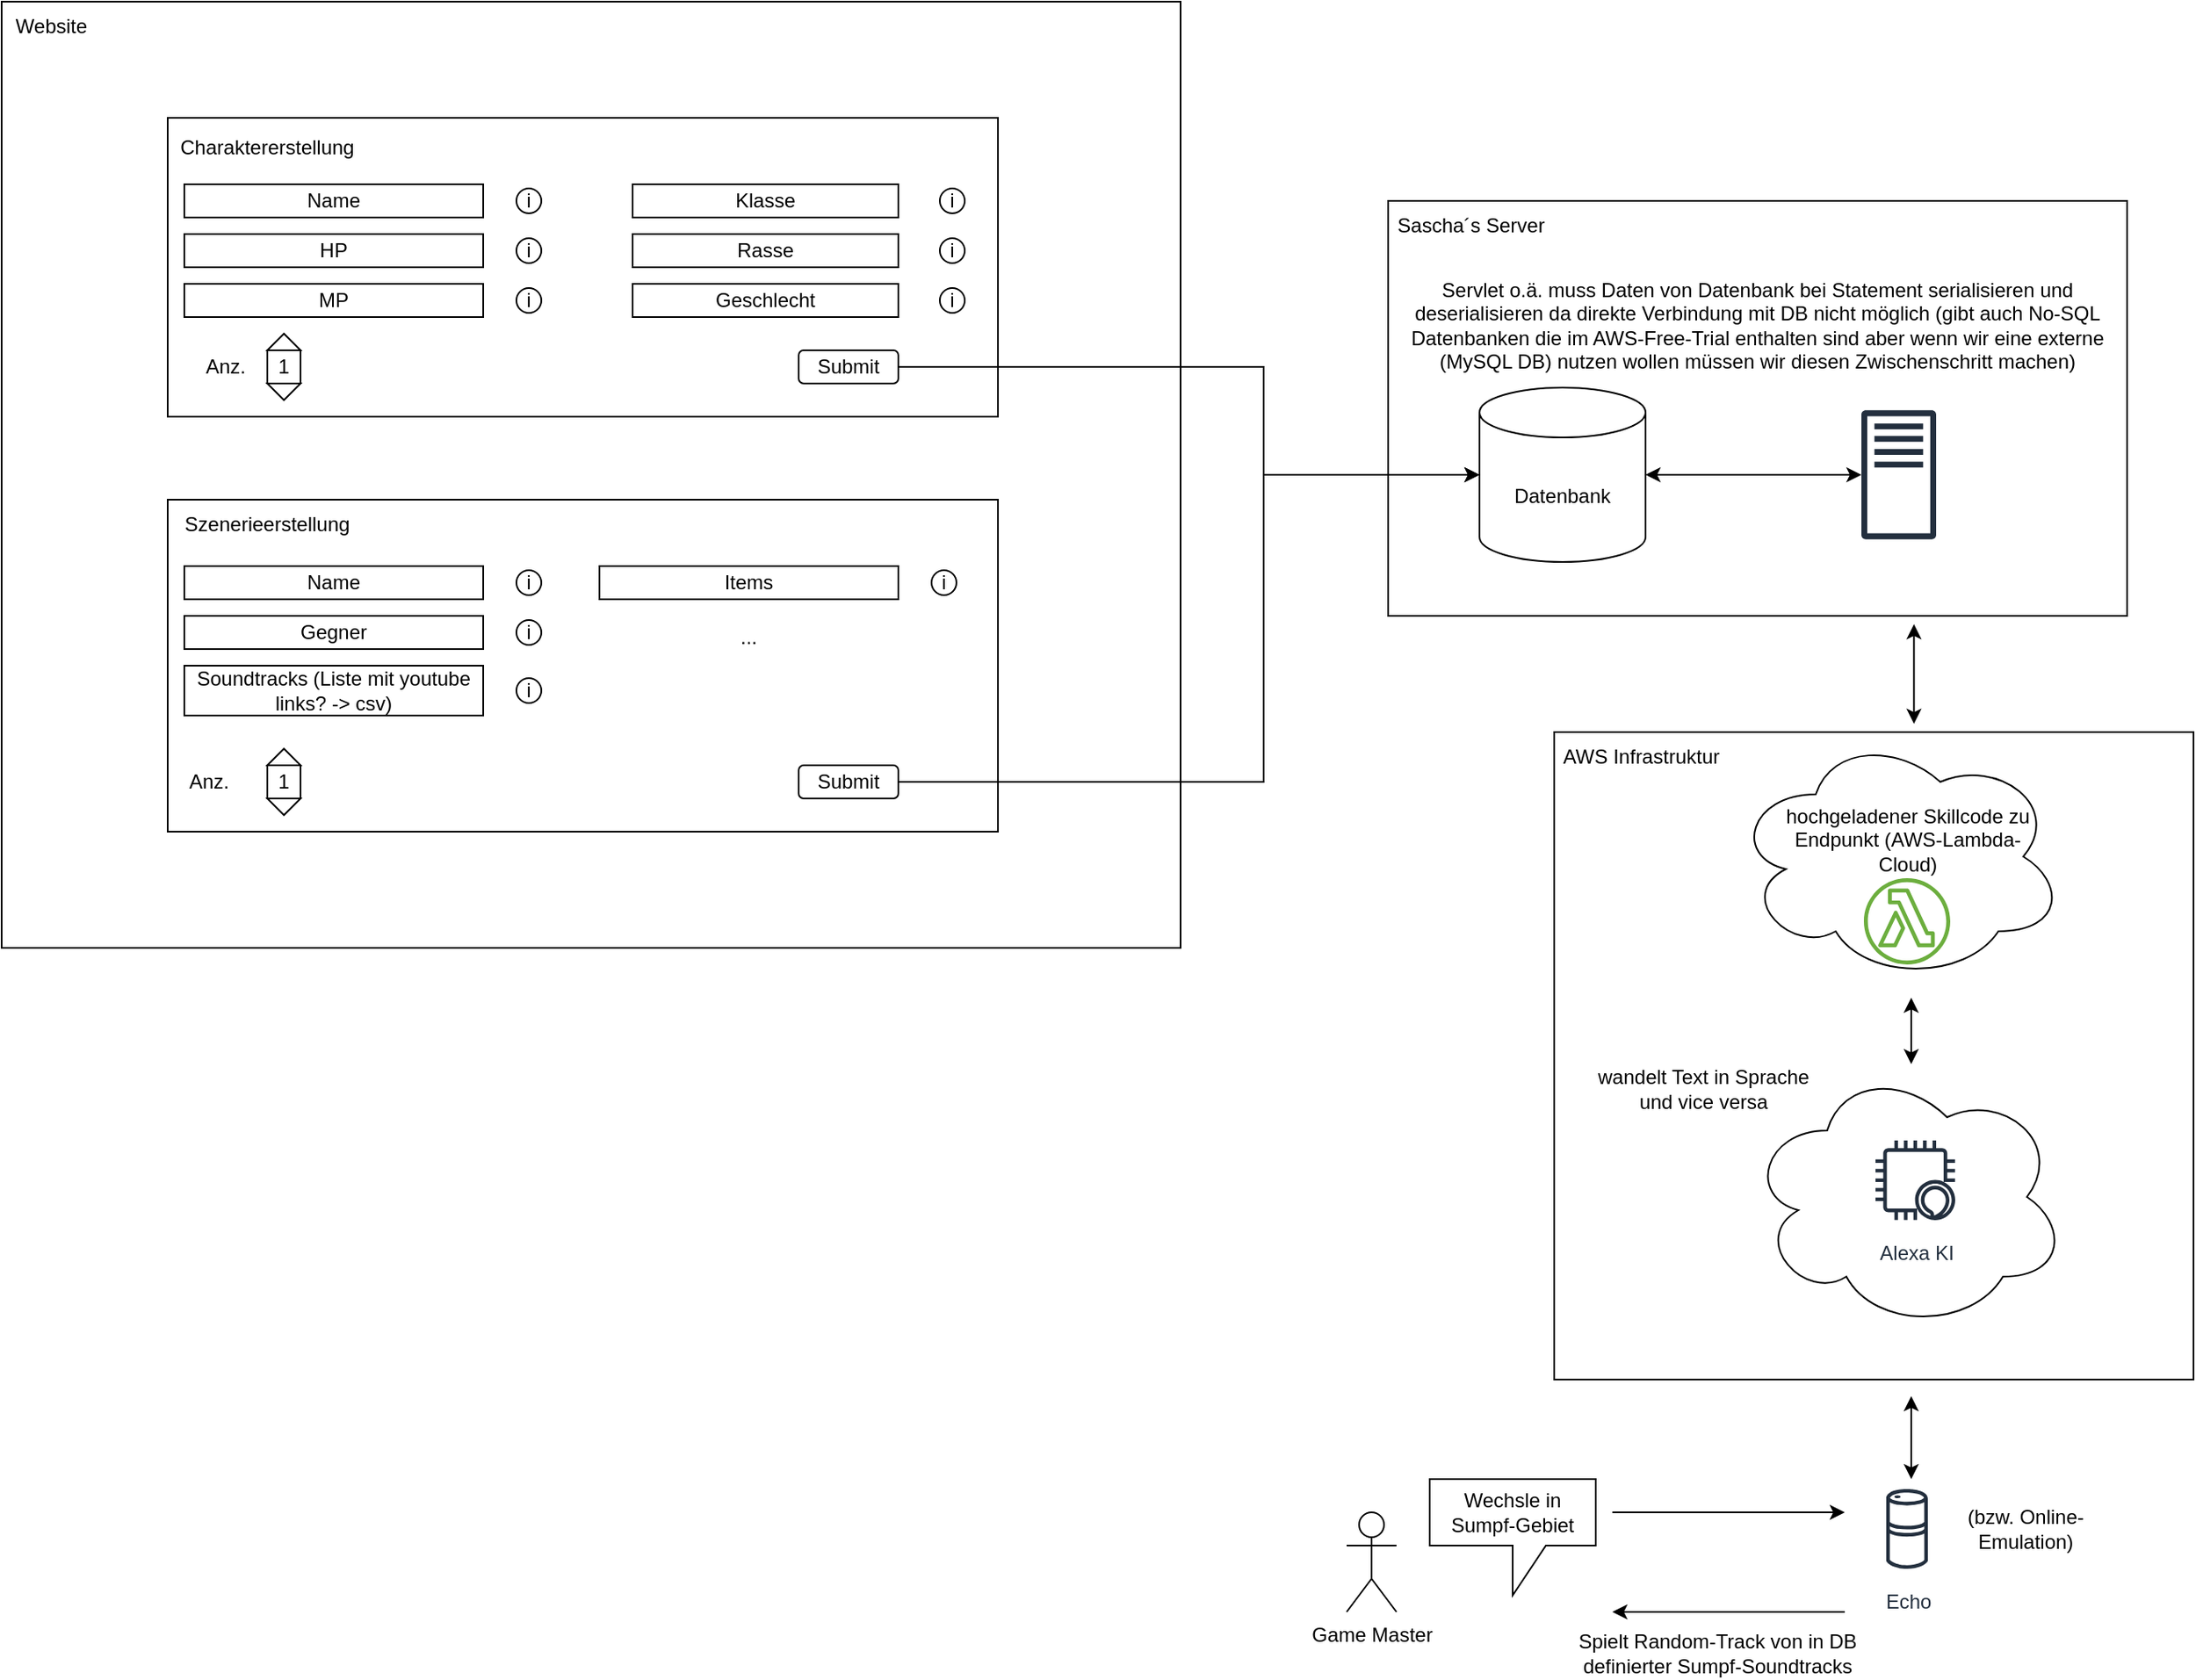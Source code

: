<mxfile version="15.6.3" type="device"><diagram id="NMrOoYdxhNcqmNpjo37o" name="Page-1"><mxGraphModel dx="1422" dy="767" grid="1" gridSize="10" guides="1" tooltips="1" connect="1" arrows="1" fold="1" page="1" pageScale="1" pageWidth="827" pageHeight="1169" math="0" shadow="0"><root><mxCell id="0"/><mxCell id="1" parent="0"/><mxCell id="cZ3IaTaFwaz0GYdlZuzJ-68" value="" style="rounded=0;whiteSpace=wrap;html=1;" vertex="1" parent="1"><mxGeometry x="1005" y="470" width="385" height="390" as="geometry"/></mxCell><mxCell id="cZ3IaTaFwaz0GYdlZuzJ-60" value="" style="ellipse;shape=cloud;whiteSpace=wrap;html=1;" vertex="1" parent="1"><mxGeometry x="1121.25" y="670" width="192.5" height="160" as="geometry"/></mxCell><mxCell id="cZ3IaTaFwaz0GYdlZuzJ-54" value="" style="ellipse;shape=cloud;whiteSpace=wrap;html=1;" vertex="1" parent="1"><mxGeometry x="1112.5" y="470" width="200" height="150" as="geometry"/></mxCell><mxCell id="cZ3IaTaFwaz0GYdlZuzJ-48" value="" style="rounded=0;whiteSpace=wrap;html=1;" vertex="1" parent="1"><mxGeometry x="905" y="150" width="445" height="250" as="geometry"/></mxCell><mxCell id="cZ3IaTaFwaz0GYdlZuzJ-23" value="" style="rounded=0;whiteSpace=wrap;html=1;" vertex="1" parent="1"><mxGeometry x="70" y="30" width="710" height="570" as="geometry"/></mxCell><mxCell id="cZ3IaTaFwaz0GYdlZuzJ-2" value="" style="rounded=0;whiteSpace=wrap;html=1;" vertex="1" parent="1"><mxGeometry x="170" y="100" width="500" height="180" as="geometry"/></mxCell><mxCell id="cZ3IaTaFwaz0GYdlZuzJ-3" value="Name" style="rounded=0;whiteSpace=wrap;html=1;" vertex="1" parent="1"><mxGeometry x="180" y="140" width="180" height="20" as="geometry"/></mxCell><mxCell id="cZ3IaTaFwaz0GYdlZuzJ-4" value="&lt;div&gt;Charaktererstellung&lt;/div&gt;&lt;div&gt;&lt;br&gt;&lt;/div&gt;" style="text;html=1;strokeColor=none;fillColor=none;align=center;verticalAlign=middle;whiteSpace=wrap;rounded=0;" vertex="1" parent="1"><mxGeometry x="200" y="110" width="60" height="30" as="geometry"/></mxCell><mxCell id="cZ3IaTaFwaz0GYdlZuzJ-6" value="HP" style="rounded=0;whiteSpace=wrap;html=1;" vertex="1" parent="1"><mxGeometry x="180" y="170" width="180" height="20" as="geometry"/></mxCell><mxCell id="cZ3IaTaFwaz0GYdlZuzJ-8" value="MP" style="rounded=0;whiteSpace=wrap;html=1;" vertex="1" parent="1"><mxGeometry x="180" y="200" width="180" height="20" as="geometry"/></mxCell><mxCell id="cZ3IaTaFwaz0GYdlZuzJ-9" value="Rasse" style="rounded=0;whiteSpace=wrap;html=1;" vertex="1" parent="1"><mxGeometry x="450" y="170" width="160" height="20" as="geometry"/></mxCell><mxCell id="cZ3IaTaFwaz0GYdlZuzJ-10" value="Klasse" style="rounded=0;whiteSpace=wrap;html=1;" vertex="1" parent="1"><mxGeometry x="450" y="140" width="160" height="20" as="geometry"/></mxCell><mxCell id="cZ3IaTaFwaz0GYdlZuzJ-11" value="Geschlecht" style="rounded=0;whiteSpace=wrap;html=1;" vertex="1" parent="1"><mxGeometry x="450" y="200" width="160" height="20" as="geometry"/></mxCell><mxCell id="cZ3IaTaFwaz0GYdlZuzJ-12" value="1" style="rounded=0;whiteSpace=wrap;html=1;" vertex="1" parent="1"><mxGeometry x="230" y="240" width="20" height="20" as="geometry"/></mxCell><mxCell id="cZ3IaTaFwaz0GYdlZuzJ-13" value="" style="triangle;whiteSpace=wrap;html=1;direction=north;" vertex="1" parent="1"><mxGeometry x="230" y="230" width="20" height="10" as="geometry"/></mxCell><mxCell id="cZ3IaTaFwaz0GYdlZuzJ-14" value="" style="triangle;whiteSpace=wrap;html=1;direction=south;" vertex="1" parent="1"><mxGeometry x="230" y="260" width="20" height="10" as="geometry"/></mxCell><mxCell id="cZ3IaTaFwaz0GYdlZuzJ-15" value="Anz." style="text;html=1;strokeColor=none;fillColor=none;align=center;verticalAlign=middle;whiteSpace=wrap;rounded=0;" vertex="1" parent="1"><mxGeometry x="190" y="240" width="30" height="20" as="geometry"/></mxCell><mxCell id="cZ3IaTaFwaz0GYdlZuzJ-16" value="i" style="ellipse;whiteSpace=wrap;html=1;aspect=fixed;" vertex="1" parent="1"><mxGeometry x="380" y="142.5" width="15" height="15" as="geometry"/></mxCell><mxCell id="cZ3IaTaFwaz0GYdlZuzJ-17" value="i" style="ellipse;whiteSpace=wrap;html=1;aspect=fixed;" vertex="1" parent="1"><mxGeometry x="635" y="202.5" width="15" height="15" as="geometry"/></mxCell><mxCell id="cZ3IaTaFwaz0GYdlZuzJ-18" value="i" style="ellipse;whiteSpace=wrap;html=1;aspect=fixed;" vertex="1" parent="1"><mxGeometry x="635" y="142.5" width="15" height="15" as="geometry"/></mxCell><mxCell id="cZ3IaTaFwaz0GYdlZuzJ-19" value="i" style="ellipse;whiteSpace=wrap;html=1;aspect=fixed;" vertex="1" parent="1"><mxGeometry x="635" y="172.5" width="15" height="15" as="geometry"/></mxCell><mxCell id="cZ3IaTaFwaz0GYdlZuzJ-20" value="i" style="ellipse;whiteSpace=wrap;html=1;aspect=fixed;" vertex="1" parent="1"><mxGeometry x="380" y="172.5" width="15" height="15" as="geometry"/></mxCell><mxCell id="cZ3IaTaFwaz0GYdlZuzJ-21" value="i" style="ellipse;whiteSpace=wrap;html=1;aspect=fixed;" vertex="1" parent="1"><mxGeometry x="380" y="202.5" width="15" height="15" as="geometry"/></mxCell><mxCell id="cZ3IaTaFwaz0GYdlZuzJ-22" value="Submit" style="rounded=1;whiteSpace=wrap;html=1;" vertex="1" parent="1"><mxGeometry x="550" y="240" width="60" height="20" as="geometry"/></mxCell><mxCell id="cZ3IaTaFwaz0GYdlZuzJ-24" value="Website" style="text;html=1;strokeColor=none;fillColor=none;align=center;verticalAlign=middle;whiteSpace=wrap;rounded=0;" vertex="1" parent="1"><mxGeometry x="70" y="30" width="60" height="30" as="geometry"/></mxCell><mxCell id="cZ3IaTaFwaz0GYdlZuzJ-26" value="" style="rounded=0;whiteSpace=wrap;html=1;" vertex="1" parent="1"><mxGeometry x="170" y="330" width="500" height="200" as="geometry"/></mxCell><mxCell id="cZ3IaTaFwaz0GYdlZuzJ-27" value="Szenerieerstellung" style="text;html=1;strokeColor=none;fillColor=none;align=center;verticalAlign=middle;whiteSpace=wrap;rounded=0;" vertex="1" parent="1"><mxGeometry x="200" y="330" width="60" height="30" as="geometry"/></mxCell><mxCell id="cZ3IaTaFwaz0GYdlZuzJ-28" value="Name" style="rounded=0;whiteSpace=wrap;html=1;" vertex="1" parent="1"><mxGeometry x="180" y="370" width="180" height="20" as="geometry"/></mxCell><mxCell id="cZ3IaTaFwaz0GYdlZuzJ-29" value="Gegner" style="rounded=0;whiteSpace=wrap;html=1;" vertex="1" parent="1"><mxGeometry x="180" y="400" width="180" height="20" as="geometry"/></mxCell><mxCell id="cZ3IaTaFwaz0GYdlZuzJ-30" value="Soundtracks (Liste mit youtube links? -&amp;gt; csv)" style="rounded=0;whiteSpace=wrap;html=1;" vertex="1" parent="1"><mxGeometry x="180" y="430" width="180" height="30" as="geometry"/></mxCell><mxCell id="cZ3IaTaFwaz0GYdlZuzJ-32" value="Items" style="rounded=0;whiteSpace=wrap;html=1;" vertex="1" parent="1"><mxGeometry x="430" y="370" width="180" height="20" as="geometry"/></mxCell><mxCell id="cZ3IaTaFwaz0GYdlZuzJ-33" value="i" style="ellipse;whiteSpace=wrap;html=1;aspect=fixed;" vertex="1" parent="1"><mxGeometry x="380" y="372.5" width="15" height="15" as="geometry"/></mxCell><mxCell id="cZ3IaTaFwaz0GYdlZuzJ-34" value="i" style="ellipse;whiteSpace=wrap;html=1;aspect=fixed;" vertex="1" parent="1"><mxGeometry x="380" y="402.5" width="15" height="15" as="geometry"/></mxCell><mxCell id="cZ3IaTaFwaz0GYdlZuzJ-35" value="i" style="ellipse;whiteSpace=wrap;html=1;aspect=fixed;" vertex="1" parent="1"><mxGeometry x="380" y="437.5" width="15" height="15" as="geometry"/></mxCell><mxCell id="cZ3IaTaFwaz0GYdlZuzJ-36" value="i" style="ellipse;whiteSpace=wrap;html=1;aspect=fixed;" vertex="1" parent="1"><mxGeometry x="630" y="372.5" width="15" height="15" as="geometry"/></mxCell><mxCell id="cZ3IaTaFwaz0GYdlZuzJ-37" value="Anz." style="text;html=1;strokeColor=none;fillColor=none;align=center;verticalAlign=middle;whiteSpace=wrap;rounded=0;" vertex="1" parent="1"><mxGeometry x="180" y="490" width="30" height="20" as="geometry"/></mxCell><mxCell id="cZ3IaTaFwaz0GYdlZuzJ-39" value="1" style="rounded=0;whiteSpace=wrap;html=1;" vertex="1" parent="1"><mxGeometry x="230" y="490" width="20" height="20" as="geometry"/></mxCell><mxCell id="cZ3IaTaFwaz0GYdlZuzJ-40" value="" style="triangle;whiteSpace=wrap;html=1;direction=north;" vertex="1" parent="1"><mxGeometry x="230" y="480" width="20" height="10" as="geometry"/></mxCell><mxCell id="cZ3IaTaFwaz0GYdlZuzJ-41" value="" style="triangle;whiteSpace=wrap;html=1;direction=south;" vertex="1" parent="1"><mxGeometry x="230" y="510" width="20" height="10" as="geometry"/></mxCell><mxCell id="cZ3IaTaFwaz0GYdlZuzJ-42" value="Submit" style="rounded=1;whiteSpace=wrap;html=1;" vertex="1" parent="1"><mxGeometry x="550" y="490" width="60" height="20" as="geometry"/></mxCell><mxCell id="cZ3IaTaFwaz0GYdlZuzJ-43" value="..." style="text;html=1;strokeColor=none;fillColor=none;align=center;verticalAlign=middle;whiteSpace=wrap;rounded=0;" vertex="1" parent="1"><mxGeometry x="430" y="405" width="180" height="15" as="geometry"/></mxCell><mxCell id="cZ3IaTaFwaz0GYdlZuzJ-44" value="Datenbank" style="shape=cylinder3;whiteSpace=wrap;html=1;boundedLbl=1;backgroundOutline=1;size=15;" vertex="1" parent="1"><mxGeometry x="960" y="262.5" width="100" height="105" as="geometry"/></mxCell><mxCell id="cZ3IaTaFwaz0GYdlZuzJ-45" value="" style="endArrow=classic;html=1;rounded=0;exitX=1;exitY=0.5;exitDx=0;exitDy=0;entryX=0;entryY=0.5;entryDx=0;entryDy=0;entryPerimeter=0;" edge="1" parent="1" source="cZ3IaTaFwaz0GYdlZuzJ-22" target="cZ3IaTaFwaz0GYdlZuzJ-44"><mxGeometry width="50" height="50" relative="1" as="geometry"><mxPoint x="830" y="350" as="sourcePoint"/><mxPoint x="880" y="250" as="targetPoint"/><Array as="points"><mxPoint x="830" y="250"/><mxPoint x="830" y="315"/></Array></mxGeometry></mxCell><mxCell id="cZ3IaTaFwaz0GYdlZuzJ-47" value="" style="endArrow=classic;html=1;rounded=0;entryX=0;entryY=0.5;entryDx=0;entryDy=0;entryPerimeter=0;exitX=1;exitY=0.5;exitDx=0;exitDy=0;" edge="1" parent="1" source="cZ3IaTaFwaz0GYdlZuzJ-42" target="cZ3IaTaFwaz0GYdlZuzJ-44"><mxGeometry width="50" height="50" relative="1" as="geometry"><mxPoint x="970" y="570" as="sourcePoint"/><mxPoint x="1020" y="520" as="targetPoint"/><Array as="points"><mxPoint x="830" y="500"/><mxPoint x="830" y="315"/></Array></mxGeometry></mxCell><mxCell id="cZ3IaTaFwaz0GYdlZuzJ-49" value="Sascha´s Server" style="text;html=1;strokeColor=none;fillColor=none;align=center;verticalAlign=middle;whiteSpace=wrap;rounded=0;" vertex="1" parent="1"><mxGeometry x="905" y="150" width="100" height="30" as="geometry"/></mxCell><mxCell id="cZ3IaTaFwaz0GYdlZuzJ-50" value="" style="sketch=0;outlineConnect=0;fontColor=#232F3E;gradientColor=none;fillColor=#232F3E;strokeColor=none;dashed=0;verticalLabelPosition=bottom;verticalAlign=top;align=center;html=1;fontSize=12;fontStyle=0;aspect=fixed;pointerEvents=1;shape=mxgraph.aws4.traditional_server;" vertex="1" parent="1"><mxGeometry x="1190" y="276" width="45" height="78" as="geometry"/></mxCell><mxCell id="cZ3IaTaFwaz0GYdlZuzJ-51" value="" style="endArrow=classic;startArrow=classic;html=1;rounded=0;exitX=1;exitY=0.5;exitDx=0;exitDy=0;exitPerimeter=0;" edge="1" parent="1" source="cZ3IaTaFwaz0GYdlZuzJ-44" target="cZ3IaTaFwaz0GYdlZuzJ-50"><mxGeometry width="50" height="50" relative="1" as="geometry"><mxPoint x="1140" y="550" as="sourcePoint"/><mxPoint x="1190" y="500" as="targetPoint"/></mxGeometry></mxCell><mxCell id="cZ3IaTaFwaz0GYdlZuzJ-52" value="Servlet o.ä. muss Daten von Datenbank bei Statement serialisieren und deserialisieren da direkte Verbindung mit DB nicht möglich (gibt auch No-SQL Datenbanken die im AWS-Free-Trial enthalten sind aber wenn wir eine externe (MySQL DB) nutzen wollen müssen wir diesen Zwischenschritt machen)" style="text;html=1;strokeColor=none;fillColor=none;align=center;verticalAlign=middle;whiteSpace=wrap;rounded=0;" vertex="1" parent="1"><mxGeometry x="905" y="210" width="445" height="30" as="geometry"/></mxCell><mxCell id="cZ3IaTaFwaz0GYdlZuzJ-53" value="" style="sketch=0;outlineConnect=0;fontColor=#232F3E;gradientColor=none;fillColor=#6CAE3E;strokeColor=none;dashed=0;verticalLabelPosition=bottom;verticalAlign=top;align=center;html=1;fontSize=12;fontStyle=0;aspect=fixed;pointerEvents=1;shape=mxgraph.aws4.lambda_function;" vertex="1" parent="1"><mxGeometry x="1191.5" y="558" width="52" height="52" as="geometry"/></mxCell><mxCell id="cZ3IaTaFwaz0GYdlZuzJ-56" value="" style="endArrow=classic;startArrow=classic;html=1;rounded=0;" edge="1" parent="1"><mxGeometry width="50" height="50" relative="1" as="geometry"><mxPoint x="1221.66" y="465" as="sourcePoint"/><mxPoint x="1221.66" y="405" as="targetPoint"/></mxGeometry></mxCell><mxCell id="cZ3IaTaFwaz0GYdlZuzJ-57" value="hochgeladener Skillcode zu Endpunkt (AWS-Lambda-Cloud)" style="text;html=1;strokeColor=none;fillColor=none;align=center;verticalAlign=middle;whiteSpace=wrap;rounded=0;" vertex="1" parent="1"><mxGeometry x="1142.5" y="520" width="150" height="30" as="geometry"/></mxCell><mxCell id="cZ3IaTaFwaz0GYdlZuzJ-59" value="Alexa KI" style="sketch=0;outlineConnect=0;fontColor=#232F3E;gradientColor=none;strokeColor=#232F3E;fillColor=#ffffff;dashed=0;verticalLabelPosition=bottom;verticalAlign=top;align=center;html=1;fontSize=12;fontStyle=0;aspect=fixed;shape=mxgraph.aws4.resourceIcon;resIcon=mxgraph.aws4.alexa_enabled_device;" vertex="1" parent="1"><mxGeometry x="1192.5" y="710" width="60" height="60" as="geometry"/></mxCell><mxCell id="cZ3IaTaFwaz0GYdlZuzJ-61" value="" style="endArrow=classic;startArrow=classic;html=1;rounded=0;" edge="1" parent="1"><mxGeometry width="50" height="50" relative="1" as="geometry"><mxPoint x="1220" y="670" as="sourcePoint"/><mxPoint x="1220" y="630" as="targetPoint"/></mxGeometry></mxCell><mxCell id="cZ3IaTaFwaz0GYdlZuzJ-62" value="wandelt Text in Sprache und vice versa" style="text;html=1;strokeColor=none;fillColor=none;align=center;verticalAlign=middle;whiteSpace=wrap;rounded=0;" vertex="1" parent="1"><mxGeometry x="1030" y="670" width="130" height="30" as="geometry"/></mxCell><mxCell id="cZ3IaTaFwaz0GYdlZuzJ-63" value="Game Master" style="shape=umlActor;verticalLabelPosition=bottom;verticalAlign=top;html=1;outlineConnect=0;" vertex="1" parent="1"><mxGeometry x="880" y="940" width="30" height="60" as="geometry"/></mxCell><mxCell id="cZ3IaTaFwaz0GYdlZuzJ-67" value="Wechsle in Sumpf-Gebiet" style="shape=callout;whiteSpace=wrap;html=1;perimeter=calloutPerimeter;" vertex="1" parent="1"><mxGeometry x="930" y="920" width="100" height="70" as="geometry"/></mxCell><mxCell id="cZ3IaTaFwaz0GYdlZuzJ-69" value="AWS Infrastruktur" style="text;html=1;strokeColor=none;fillColor=none;align=center;verticalAlign=middle;whiteSpace=wrap;rounded=0;" vertex="1" parent="1"><mxGeometry x="1005" y="470" width="105" height="30" as="geometry"/></mxCell><mxCell id="cZ3IaTaFwaz0GYdlZuzJ-70" value="Echo" style="sketch=0;outlineConnect=0;fontColor=#232F3E;gradientColor=none;strokeColor=#232F3E;fillColor=#ffffff;dashed=0;verticalLabelPosition=bottom;verticalAlign=top;align=center;html=1;fontSize=12;fontStyle=0;aspect=fixed;shape=mxgraph.aws4.resourceIcon;resIcon=mxgraph.aws4.echo;" vertex="1" parent="1"><mxGeometry x="1187.5" y="920" width="60" height="60" as="geometry"/></mxCell><mxCell id="cZ3IaTaFwaz0GYdlZuzJ-72" value="" style="endArrow=classic;html=1;rounded=0;" edge="1" parent="1"><mxGeometry width="50" height="50" relative="1" as="geometry"><mxPoint x="1040" y="940" as="sourcePoint"/><mxPoint x="1180" y="940" as="targetPoint"/></mxGeometry></mxCell><mxCell id="cZ3IaTaFwaz0GYdlZuzJ-74" value="" style="endArrow=classic;startArrow=classic;html=1;rounded=0;exitX=0.542;exitY=0;exitDx=0;exitDy=0;exitPerimeter=0;" edge="1" parent="1" source="cZ3IaTaFwaz0GYdlZuzJ-70"><mxGeometry width="50" height="50" relative="1" as="geometry"><mxPoint x="1110" y="960" as="sourcePoint"/><mxPoint x="1220" y="870" as="targetPoint"/></mxGeometry></mxCell><mxCell id="cZ3IaTaFwaz0GYdlZuzJ-75" value="(bzw. Online-Emulation)" style="text;html=1;strokeColor=none;fillColor=none;align=center;verticalAlign=middle;whiteSpace=wrap;rounded=0;" vertex="1" parent="1"><mxGeometry x="1248" y="935" width="82" height="30" as="geometry"/></mxCell><mxCell id="cZ3IaTaFwaz0GYdlZuzJ-76" value="" style="endArrow=classic;html=1;rounded=0;" edge="1" parent="1"><mxGeometry width="50" height="50" relative="1" as="geometry"><mxPoint x="1180" y="1000" as="sourcePoint"/><mxPoint x="1040" y="1000" as="targetPoint"/></mxGeometry></mxCell><mxCell id="cZ3IaTaFwaz0GYdlZuzJ-77" value="Spielt Random-Track von in DB definierter Sumpf-Soundtracks" style="text;html=1;strokeColor=none;fillColor=none;align=center;verticalAlign=middle;whiteSpace=wrap;rounded=0;" vertex="1" parent="1"><mxGeometry x="1000" y="1010" width="207" height="30" as="geometry"/></mxCell></root></mxGraphModel></diagram></mxfile>